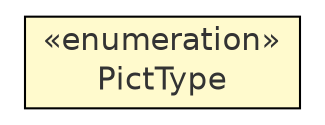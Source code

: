 #!/usr/local/bin/dot
#
# Class diagram 
# Generated by UmlGraph version 4.8 (http://www.spinellis.gr/sw/umlgraph)
#

digraph G {
	edge [fontname="Helvetica",fontsize=10,labelfontname="Helvetica",labelfontsize=10];
	node [fontname="Helvetica",fontsize=10,shape=plaintext];
	rankdir=LR;
	ranksep=1;
	// com.xuggle.xuggler.IVideoPicture.PictType
	c11756 [label=<<table border="0" cellborder="1" cellspacing="0" cellpadding="2" port="p" bgcolor="lemonChiffon" href="./IVideoPicture.PictType.html">
		<tr><td><table border="0" cellspacing="0" cellpadding="1">
			<tr><td> &laquo;enumeration&raquo; </td></tr>
			<tr><td> PictType </td></tr>
		</table></td></tr>
		</table>>, fontname="Helvetica", fontcolor="grey20", fontsize=15.0];
}

